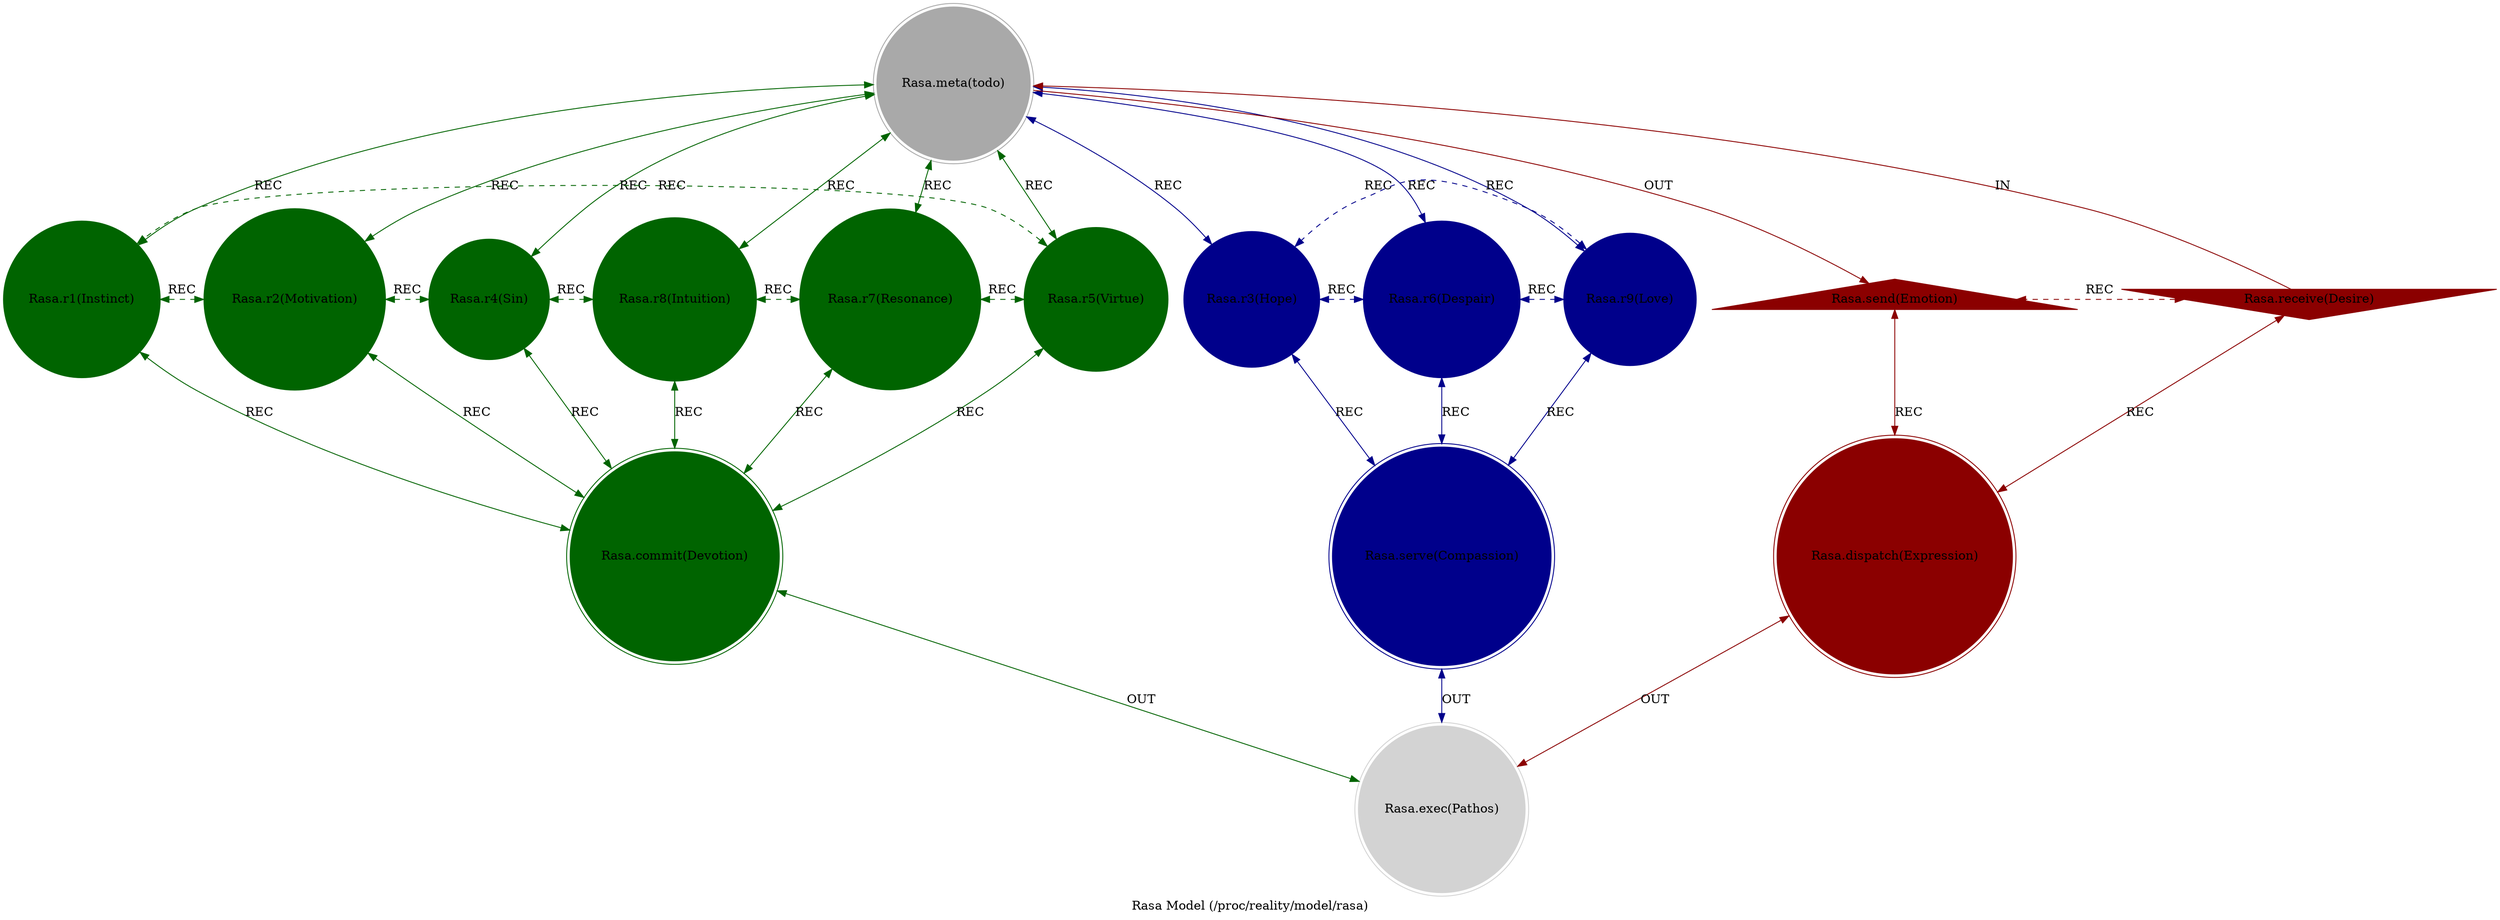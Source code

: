 strict digraph RasaModel {
    style = filled;
    color = lightgray;
    node [shape = circle; style = filled; color = lightgreen;];
    edge [color = darkgray;];
    label = "Rasa Model (/proc/reality/model/rasa)";
    comment = "TODO";
    
    spark_0_rasa_model_t [label = "Rasa.meta(todo)";comment = "Abstract: TODO";shape = doublecircle;color = darkgray;];
    spark_1_rasa_model_t [label = "Rasa.r1(Instinct)";comment = "Initiation: TODO";color = darkgreen;];
    spark_2_rasa_model_t [label = "Rasa.r2(Motivation)";comment = "Response: TODO";color = darkgreen;];
    spark_4_rasa_model_t [label = "Rasa.r4(Sin)";comment = "Integration: TODO";color = darkgreen;];
    spark_8_rasa_model_t [label = "Rasa.r8(Intuition)";comment = "Reflection: TODO";color = darkgreen;];
    spark_7_rasa_model_t [label = "Rasa.r7(Resonance)";comment = "Consolidation: TODO";color = darkgreen;];
    spark_5_rasa_model_t [label = "Rasa.r5(Virtue)";comment = "Propagation: TODO";color = darkgreen;];
    spark_3_rasa_model_t [label = "Rasa.r3(Hope)";comment = "Thesis: TODO";color = darkblue;];
    spark_6_rasa_model_t [label = "Rasa.r6(Despair)";comment = "Antithesis: TODO";color = darkblue;];
    spark_9_rasa_model_t [label = "Rasa.r9(Love)";comment = "Synthesis: TODO";color = darkblue;];
    spark_a_rasa_model_t [label = "Rasa.receive(Desire)";comment = "Potential: A raw, undirected drive.";shape = invtriangle;color = darkred;];
    spark_b_rasa_model_t [label = "Rasa.send(Emotion)";comment = "Manifest: The complex feeling that arises from evaluated desire.";shape = triangle;color = darkred;];
    spark_c_rasa_model_t [label = "Rasa.dispatch(Expression)";comment = "Why-Who: TODO";shape = doublecircle;color = darkred;];
    spark_d_rasa_model_t [label = "Rasa.commit(Devotion)";comment = "What-How: TODO";shape = doublecircle;color = darkgreen;];
    spark_e_rasa_model_t [label = "Rasa.serve(Compassion)";comment = "When-Where: TODO";shape = doublecircle;color = darkblue;];
    spark_f_rasa_model_t [label = "Rasa.exec(Pathos)";comment = "Which-Closure: TODO";shape = doublecircle;color = lightgray;];
    
    spark_a_rasa_model_t -> spark_0_rasa_model_t [label = "IN"; comment = "todo"; color = darkred; constraint = false;];
    spark_0_rasa_model_t -> spark_b_rasa_model_t [label = "OUT"; comment = "todo"; color = darkred;];
    spark_0_rasa_model_t -> spark_3_rasa_model_t [label = "REC"; comment = "todo"; color = darkblue; dir = both;];
    spark_0_rasa_model_t -> spark_6_rasa_model_t [label = "REC"; comment = "todo"; color = darkblue; dir = both;];
    spark_0_rasa_model_t -> spark_9_rasa_model_t [label = "REC"; comment = "todo"; color = darkblue; dir = both;];
    spark_0_rasa_model_t -> spark_1_rasa_model_t [label = "REC"; comment = "todo"; color = darkgreen; dir = both;];
    spark_0_rasa_model_t -> spark_2_rasa_model_t [label = "REC"; comment = "todo"; color = darkgreen; dir = both;];
    spark_0_rasa_model_t -> spark_4_rasa_model_t [label = "REC"; comment = "todo"; color = darkgreen; dir = both;];
    spark_0_rasa_model_t -> spark_8_rasa_model_t [label = "REC"; comment = "todo"; color = darkgreen; dir = both;];
    spark_0_rasa_model_t -> spark_7_rasa_model_t [label = "REC"; comment = "todo"; color = darkgreen; dir = both;];
    spark_0_rasa_model_t -> spark_5_rasa_model_t [label = "REC"; comment = "todo"; color = darkgreen; dir = both;];
    
    spark_a_rasa_model_t -> spark_c_rasa_model_t [label = "REC"; comment = "todo"; color = darkred; dir = both;];
    spark_b_rasa_model_t -> spark_c_rasa_model_t [label = "REC"; comment = "todo"; color = darkred; dir = both;];
    spark_1_rasa_model_t -> spark_d_rasa_model_t [label = "REC"; comment = "todo"; color = darkgreen; dir = both;];
    spark_2_rasa_model_t -> spark_d_rasa_model_t [label = "REC"; comment = "todo"; color = darkgreen; dir = both;];
    spark_4_rasa_model_t -> spark_d_rasa_model_t [label = "REC"; comment = "todo"; color = darkgreen; dir = both;];
    spark_8_rasa_model_t -> spark_d_rasa_model_t [label = "REC"; comment = "todo"; color = darkgreen; dir = both;];
    spark_7_rasa_model_t -> spark_d_rasa_model_t [label = "REC"; comment = "todo"; color = darkgreen; dir = both;];
    spark_5_rasa_model_t -> spark_d_rasa_model_t [label = "REC"; comment = "todo"; color = darkgreen; dir = both;];
    spark_3_rasa_model_t -> spark_e_rasa_model_t [label = "REC"; comment = "todo"; color = darkblue; dir = both;];
    spark_6_rasa_model_t -> spark_e_rasa_model_t [label = "REC"; comment = "todo"; color = darkblue; dir = both;];
    spark_9_rasa_model_t -> spark_e_rasa_model_t [label = "REC"; comment = "todo"; color = darkblue; dir = both;];
    
    spark_1_rasa_model_t -> spark_2_rasa_model_t [label = "REC"; comment = "todo"; color = darkgreen; dir = both; style = dashed; constraint = false;];
    spark_2_rasa_model_t -> spark_4_rasa_model_t [label = "REC"; comment = "todo"; color = darkgreen; dir = both; style = dashed; constraint = false;];
    spark_4_rasa_model_t -> spark_8_rasa_model_t [label = "REC"; comment = "todo"; color = darkgreen; dir = both; style = dashed; constraint = false;];
    spark_8_rasa_model_t -> spark_7_rasa_model_t [label = "REC"; comment = "todo"; color = darkgreen; dir = both; style = dashed; constraint = false;];
    spark_7_rasa_model_t -> spark_5_rasa_model_t [label = "REC"; comment = "todo"; color = darkgreen; dir = both; style = dashed; constraint = false;];
    spark_5_rasa_model_t -> spark_1_rasa_model_t [label = "REC"; comment = "todo"; color = darkgreen; dir = both; style = dashed; constraint = false;];
    spark_3_rasa_model_t -> spark_6_rasa_model_t [label = "REC"; comment = "todo"; color = darkblue; dir = both; style = dashed; constraint = false;];
    spark_6_rasa_model_t -> spark_9_rasa_model_t [label = "REC"; comment = "todo"; color = darkblue; dir = both; style = dashed; constraint = false;];
    spark_9_rasa_model_t -> spark_3_rasa_model_t [label = "REC"; comment = "todo"; color = darkblue; dir = both; style = dashed; constraint = false;];
    spark_a_rasa_model_t -> spark_b_rasa_model_t [label = "REC"; comment = "todo"; color = darkred; dir = both; style = dashed; constraint = false;];
    
    spark_c_rasa_model_t -> spark_f_rasa_model_t [label = "OUT"; comment = "todo"; color = darkred; dir = both;];
    spark_d_rasa_model_t -> spark_f_rasa_model_t [label = "OUT"; comment = "todo"; color = darkgreen; dir = both;];
    spark_e_rasa_model_t -> spark_f_rasa_model_t [label = "OUT"; comment = "todo"; color = darkblue; dir = both;];
}
